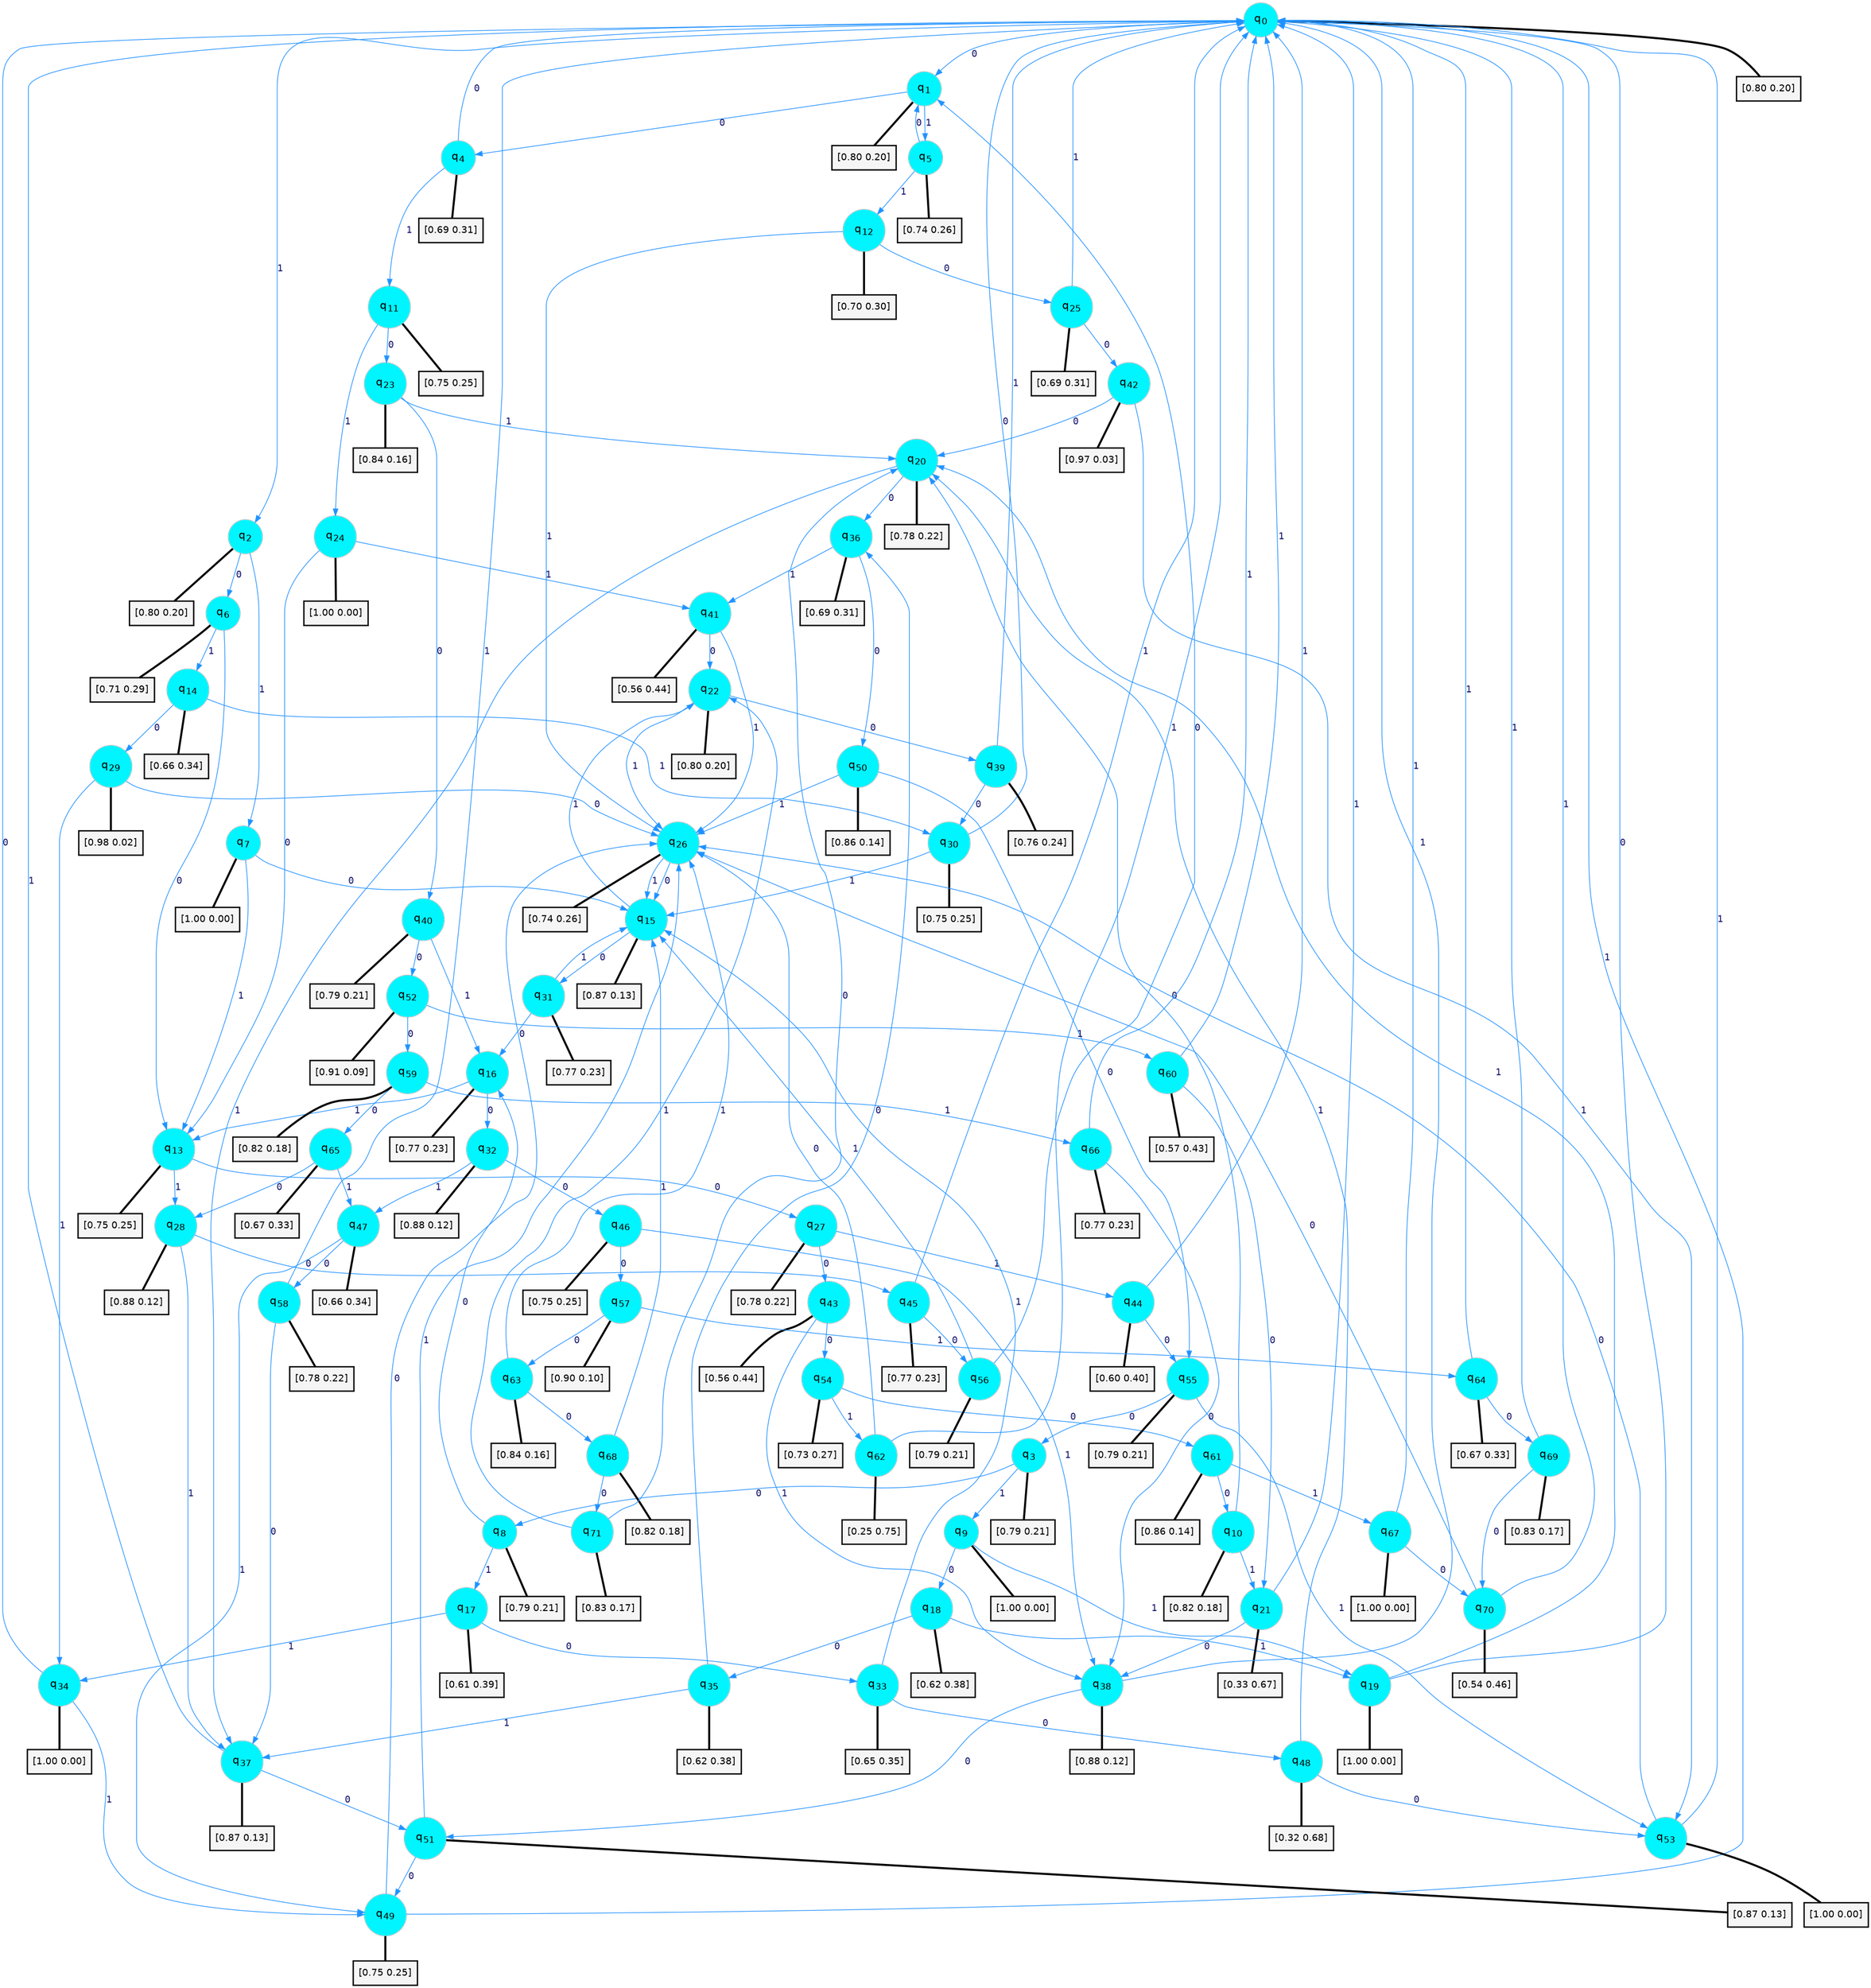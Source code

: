 digraph G {
graph [
bgcolor=transparent, dpi=300, rankdir=TD, size="40,25"];
node [
color=gray, fillcolor=turquoise1, fontcolor=black, fontname=Helvetica, fontsize=16, fontweight=bold, shape=circle, style=filled];
edge [
arrowsize=1, color=dodgerblue1, fontcolor=midnightblue, fontname=courier, fontweight=bold, penwidth=1, style=solid, weight=20];
0[label=<q<SUB>0</SUB>>];
1[label=<q<SUB>1</SUB>>];
2[label=<q<SUB>2</SUB>>];
3[label=<q<SUB>3</SUB>>];
4[label=<q<SUB>4</SUB>>];
5[label=<q<SUB>5</SUB>>];
6[label=<q<SUB>6</SUB>>];
7[label=<q<SUB>7</SUB>>];
8[label=<q<SUB>8</SUB>>];
9[label=<q<SUB>9</SUB>>];
10[label=<q<SUB>10</SUB>>];
11[label=<q<SUB>11</SUB>>];
12[label=<q<SUB>12</SUB>>];
13[label=<q<SUB>13</SUB>>];
14[label=<q<SUB>14</SUB>>];
15[label=<q<SUB>15</SUB>>];
16[label=<q<SUB>16</SUB>>];
17[label=<q<SUB>17</SUB>>];
18[label=<q<SUB>18</SUB>>];
19[label=<q<SUB>19</SUB>>];
20[label=<q<SUB>20</SUB>>];
21[label=<q<SUB>21</SUB>>];
22[label=<q<SUB>22</SUB>>];
23[label=<q<SUB>23</SUB>>];
24[label=<q<SUB>24</SUB>>];
25[label=<q<SUB>25</SUB>>];
26[label=<q<SUB>26</SUB>>];
27[label=<q<SUB>27</SUB>>];
28[label=<q<SUB>28</SUB>>];
29[label=<q<SUB>29</SUB>>];
30[label=<q<SUB>30</SUB>>];
31[label=<q<SUB>31</SUB>>];
32[label=<q<SUB>32</SUB>>];
33[label=<q<SUB>33</SUB>>];
34[label=<q<SUB>34</SUB>>];
35[label=<q<SUB>35</SUB>>];
36[label=<q<SUB>36</SUB>>];
37[label=<q<SUB>37</SUB>>];
38[label=<q<SUB>38</SUB>>];
39[label=<q<SUB>39</SUB>>];
40[label=<q<SUB>40</SUB>>];
41[label=<q<SUB>41</SUB>>];
42[label=<q<SUB>42</SUB>>];
43[label=<q<SUB>43</SUB>>];
44[label=<q<SUB>44</SUB>>];
45[label=<q<SUB>45</SUB>>];
46[label=<q<SUB>46</SUB>>];
47[label=<q<SUB>47</SUB>>];
48[label=<q<SUB>48</SUB>>];
49[label=<q<SUB>49</SUB>>];
50[label=<q<SUB>50</SUB>>];
51[label=<q<SUB>51</SUB>>];
52[label=<q<SUB>52</SUB>>];
53[label=<q<SUB>53</SUB>>];
54[label=<q<SUB>54</SUB>>];
55[label=<q<SUB>55</SUB>>];
56[label=<q<SUB>56</SUB>>];
57[label=<q<SUB>57</SUB>>];
58[label=<q<SUB>58</SUB>>];
59[label=<q<SUB>59</SUB>>];
60[label=<q<SUB>60</SUB>>];
61[label=<q<SUB>61</SUB>>];
62[label=<q<SUB>62</SUB>>];
63[label=<q<SUB>63</SUB>>];
64[label=<q<SUB>64</SUB>>];
65[label=<q<SUB>65</SUB>>];
66[label=<q<SUB>66</SUB>>];
67[label=<q<SUB>67</SUB>>];
68[label=<q<SUB>68</SUB>>];
69[label=<q<SUB>69</SUB>>];
70[label=<q<SUB>70</SUB>>];
71[label=<q<SUB>71</SUB>>];
72[label="[0.80 0.20]", shape=box,fontcolor=black, fontname=Helvetica, fontsize=14, penwidth=2, fillcolor=whitesmoke,color=black];
73[label="[0.80 0.20]", shape=box,fontcolor=black, fontname=Helvetica, fontsize=14, penwidth=2, fillcolor=whitesmoke,color=black];
74[label="[0.80 0.20]", shape=box,fontcolor=black, fontname=Helvetica, fontsize=14, penwidth=2, fillcolor=whitesmoke,color=black];
75[label="[0.79 0.21]", shape=box,fontcolor=black, fontname=Helvetica, fontsize=14, penwidth=2, fillcolor=whitesmoke,color=black];
76[label="[0.69 0.31]", shape=box,fontcolor=black, fontname=Helvetica, fontsize=14, penwidth=2, fillcolor=whitesmoke,color=black];
77[label="[0.74 0.26]", shape=box,fontcolor=black, fontname=Helvetica, fontsize=14, penwidth=2, fillcolor=whitesmoke,color=black];
78[label="[0.71 0.29]", shape=box,fontcolor=black, fontname=Helvetica, fontsize=14, penwidth=2, fillcolor=whitesmoke,color=black];
79[label="[1.00 0.00]", shape=box,fontcolor=black, fontname=Helvetica, fontsize=14, penwidth=2, fillcolor=whitesmoke,color=black];
80[label="[0.79 0.21]", shape=box,fontcolor=black, fontname=Helvetica, fontsize=14, penwidth=2, fillcolor=whitesmoke,color=black];
81[label="[1.00 0.00]", shape=box,fontcolor=black, fontname=Helvetica, fontsize=14, penwidth=2, fillcolor=whitesmoke,color=black];
82[label="[0.82 0.18]", shape=box,fontcolor=black, fontname=Helvetica, fontsize=14, penwidth=2, fillcolor=whitesmoke,color=black];
83[label="[0.75 0.25]", shape=box,fontcolor=black, fontname=Helvetica, fontsize=14, penwidth=2, fillcolor=whitesmoke,color=black];
84[label="[0.70 0.30]", shape=box,fontcolor=black, fontname=Helvetica, fontsize=14, penwidth=2, fillcolor=whitesmoke,color=black];
85[label="[0.75 0.25]", shape=box,fontcolor=black, fontname=Helvetica, fontsize=14, penwidth=2, fillcolor=whitesmoke,color=black];
86[label="[0.66 0.34]", shape=box,fontcolor=black, fontname=Helvetica, fontsize=14, penwidth=2, fillcolor=whitesmoke,color=black];
87[label="[0.87 0.13]", shape=box,fontcolor=black, fontname=Helvetica, fontsize=14, penwidth=2, fillcolor=whitesmoke,color=black];
88[label="[0.77 0.23]", shape=box,fontcolor=black, fontname=Helvetica, fontsize=14, penwidth=2, fillcolor=whitesmoke,color=black];
89[label="[0.61 0.39]", shape=box,fontcolor=black, fontname=Helvetica, fontsize=14, penwidth=2, fillcolor=whitesmoke,color=black];
90[label="[0.62 0.38]", shape=box,fontcolor=black, fontname=Helvetica, fontsize=14, penwidth=2, fillcolor=whitesmoke,color=black];
91[label="[1.00 0.00]", shape=box,fontcolor=black, fontname=Helvetica, fontsize=14, penwidth=2, fillcolor=whitesmoke,color=black];
92[label="[0.78 0.22]", shape=box,fontcolor=black, fontname=Helvetica, fontsize=14, penwidth=2, fillcolor=whitesmoke,color=black];
93[label="[0.33 0.67]", shape=box,fontcolor=black, fontname=Helvetica, fontsize=14, penwidth=2, fillcolor=whitesmoke,color=black];
94[label="[0.80 0.20]", shape=box,fontcolor=black, fontname=Helvetica, fontsize=14, penwidth=2, fillcolor=whitesmoke,color=black];
95[label="[0.84 0.16]", shape=box,fontcolor=black, fontname=Helvetica, fontsize=14, penwidth=2, fillcolor=whitesmoke,color=black];
96[label="[1.00 0.00]", shape=box,fontcolor=black, fontname=Helvetica, fontsize=14, penwidth=2, fillcolor=whitesmoke,color=black];
97[label="[0.69 0.31]", shape=box,fontcolor=black, fontname=Helvetica, fontsize=14, penwidth=2, fillcolor=whitesmoke,color=black];
98[label="[0.74 0.26]", shape=box,fontcolor=black, fontname=Helvetica, fontsize=14, penwidth=2, fillcolor=whitesmoke,color=black];
99[label="[0.78 0.22]", shape=box,fontcolor=black, fontname=Helvetica, fontsize=14, penwidth=2, fillcolor=whitesmoke,color=black];
100[label="[0.88 0.12]", shape=box,fontcolor=black, fontname=Helvetica, fontsize=14, penwidth=2, fillcolor=whitesmoke,color=black];
101[label="[0.98 0.02]", shape=box,fontcolor=black, fontname=Helvetica, fontsize=14, penwidth=2, fillcolor=whitesmoke,color=black];
102[label="[0.75 0.25]", shape=box,fontcolor=black, fontname=Helvetica, fontsize=14, penwidth=2, fillcolor=whitesmoke,color=black];
103[label="[0.77 0.23]", shape=box,fontcolor=black, fontname=Helvetica, fontsize=14, penwidth=2, fillcolor=whitesmoke,color=black];
104[label="[0.88 0.12]", shape=box,fontcolor=black, fontname=Helvetica, fontsize=14, penwidth=2, fillcolor=whitesmoke,color=black];
105[label="[0.65 0.35]", shape=box,fontcolor=black, fontname=Helvetica, fontsize=14, penwidth=2, fillcolor=whitesmoke,color=black];
106[label="[1.00 0.00]", shape=box,fontcolor=black, fontname=Helvetica, fontsize=14, penwidth=2, fillcolor=whitesmoke,color=black];
107[label="[0.62 0.38]", shape=box,fontcolor=black, fontname=Helvetica, fontsize=14, penwidth=2, fillcolor=whitesmoke,color=black];
108[label="[0.69 0.31]", shape=box,fontcolor=black, fontname=Helvetica, fontsize=14, penwidth=2, fillcolor=whitesmoke,color=black];
109[label="[0.87 0.13]", shape=box,fontcolor=black, fontname=Helvetica, fontsize=14, penwidth=2, fillcolor=whitesmoke,color=black];
110[label="[0.88 0.12]", shape=box,fontcolor=black, fontname=Helvetica, fontsize=14, penwidth=2, fillcolor=whitesmoke,color=black];
111[label="[0.76 0.24]", shape=box,fontcolor=black, fontname=Helvetica, fontsize=14, penwidth=2, fillcolor=whitesmoke,color=black];
112[label="[0.79 0.21]", shape=box,fontcolor=black, fontname=Helvetica, fontsize=14, penwidth=2, fillcolor=whitesmoke,color=black];
113[label="[0.56 0.44]", shape=box,fontcolor=black, fontname=Helvetica, fontsize=14, penwidth=2, fillcolor=whitesmoke,color=black];
114[label="[0.97 0.03]", shape=box,fontcolor=black, fontname=Helvetica, fontsize=14, penwidth=2, fillcolor=whitesmoke,color=black];
115[label="[0.56 0.44]", shape=box,fontcolor=black, fontname=Helvetica, fontsize=14, penwidth=2, fillcolor=whitesmoke,color=black];
116[label="[0.60 0.40]", shape=box,fontcolor=black, fontname=Helvetica, fontsize=14, penwidth=2, fillcolor=whitesmoke,color=black];
117[label="[0.77 0.23]", shape=box,fontcolor=black, fontname=Helvetica, fontsize=14, penwidth=2, fillcolor=whitesmoke,color=black];
118[label="[0.75 0.25]", shape=box,fontcolor=black, fontname=Helvetica, fontsize=14, penwidth=2, fillcolor=whitesmoke,color=black];
119[label="[0.66 0.34]", shape=box,fontcolor=black, fontname=Helvetica, fontsize=14, penwidth=2, fillcolor=whitesmoke,color=black];
120[label="[0.32 0.68]", shape=box,fontcolor=black, fontname=Helvetica, fontsize=14, penwidth=2, fillcolor=whitesmoke,color=black];
121[label="[0.75 0.25]", shape=box,fontcolor=black, fontname=Helvetica, fontsize=14, penwidth=2, fillcolor=whitesmoke,color=black];
122[label="[0.86 0.14]", shape=box,fontcolor=black, fontname=Helvetica, fontsize=14, penwidth=2, fillcolor=whitesmoke,color=black];
123[label="[0.87 0.13]", shape=box,fontcolor=black, fontname=Helvetica, fontsize=14, penwidth=2, fillcolor=whitesmoke,color=black];
124[label="[0.91 0.09]", shape=box,fontcolor=black, fontname=Helvetica, fontsize=14, penwidth=2, fillcolor=whitesmoke,color=black];
125[label="[1.00 0.00]", shape=box,fontcolor=black, fontname=Helvetica, fontsize=14, penwidth=2, fillcolor=whitesmoke,color=black];
126[label="[0.73 0.27]", shape=box,fontcolor=black, fontname=Helvetica, fontsize=14, penwidth=2, fillcolor=whitesmoke,color=black];
127[label="[0.79 0.21]", shape=box,fontcolor=black, fontname=Helvetica, fontsize=14, penwidth=2, fillcolor=whitesmoke,color=black];
128[label="[0.79 0.21]", shape=box,fontcolor=black, fontname=Helvetica, fontsize=14, penwidth=2, fillcolor=whitesmoke,color=black];
129[label="[0.90 0.10]", shape=box,fontcolor=black, fontname=Helvetica, fontsize=14, penwidth=2, fillcolor=whitesmoke,color=black];
130[label="[0.78 0.22]", shape=box,fontcolor=black, fontname=Helvetica, fontsize=14, penwidth=2, fillcolor=whitesmoke,color=black];
131[label="[0.82 0.18]", shape=box,fontcolor=black, fontname=Helvetica, fontsize=14, penwidth=2, fillcolor=whitesmoke,color=black];
132[label="[0.57 0.43]", shape=box,fontcolor=black, fontname=Helvetica, fontsize=14, penwidth=2, fillcolor=whitesmoke,color=black];
133[label="[0.86 0.14]", shape=box,fontcolor=black, fontname=Helvetica, fontsize=14, penwidth=2, fillcolor=whitesmoke,color=black];
134[label="[0.25 0.75]", shape=box,fontcolor=black, fontname=Helvetica, fontsize=14, penwidth=2, fillcolor=whitesmoke,color=black];
135[label="[0.84 0.16]", shape=box,fontcolor=black, fontname=Helvetica, fontsize=14, penwidth=2, fillcolor=whitesmoke,color=black];
136[label="[0.67 0.33]", shape=box,fontcolor=black, fontname=Helvetica, fontsize=14, penwidth=2, fillcolor=whitesmoke,color=black];
137[label="[0.67 0.33]", shape=box,fontcolor=black, fontname=Helvetica, fontsize=14, penwidth=2, fillcolor=whitesmoke,color=black];
138[label="[0.77 0.23]", shape=box,fontcolor=black, fontname=Helvetica, fontsize=14, penwidth=2, fillcolor=whitesmoke,color=black];
139[label="[1.00 0.00]", shape=box,fontcolor=black, fontname=Helvetica, fontsize=14, penwidth=2, fillcolor=whitesmoke,color=black];
140[label="[0.82 0.18]", shape=box,fontcolor=black, fontname=Helvetica, fontsize=14, penwidth=2, fillcolor=whitesmoke,color=black];
141[label="[0.83 0.17]", shape=box,fontcolor=black, fontname=Helvetica, fontsize=14, penwidth=2, fillcolor=whitesmoke,color=black];
142[label="[0.54 0.46]", shape=box,fontcolor=black, fontname=Helvetica, fontsize=14, penwidth=2, fillcolor=whitesmoke,color=black];
143[label="[0.83 0.17]", shape=box,fontcolor=black, fontname=Helvetica, fontsize=14, penwidth=2, fillcolor=whitesmoke,color=black];
0->1 [label=0];
0->2 [label=1];
0->72 [arrowhead=none, penwidth=3,color=black];
1->4 [label=0];
1->5 [label=1];
1->73 [arrowhead=none, penwidth=3,color=black];
2->6 [label=0];
2->7 [label=1];
2->74 [arrowhead=none, penwidth=3,color=black];
3->8 [label=0];
3->9 [label=1];
3->75 [arrowhead=none, penwidth=3,color=black];
4->0 [label=0];
4->11 [label=1];
4->76 [arrowhead=none, penwidth=3,color=black];
5->1 [label=0];
5->12 [label=1];
5->77 [arrowhead=none, penwidth=3,color=black];
6->13 [label=0];
6->14 [label=1];
6->78 [arrowhead=none, penwidth=3,color=black];
7->15 [label=0];
7->13 [label=1];
7->79 [arrowhead=none, penwidth=3,color=black];
8->16 [label=0];
8->17 [label=1];
8->80 [arrowhead=none, penwidth=3,color=black];
9->18 [label=0];
9->19 [label=1];
9->81 [arrowhead=none, penwidth=3,color=black];
10->20 [label=0];
10->21 [label=1];
10->82 [arrowhead=none, penwidth=3,color=black];
11->23 [label=0];
11->24 [label=1];
11->83 [arrowhead=none, penwidth=3,color=black];
12->25 [label=0];
12->26 [label=1];
12->84 [arrowhead=none, penwidth=3,color=black];
13->27 [label=0];
13->28 [label=1];
13->85 [arrowhead=none, penwidth=3,color=black];
14->29 [label=0];
14->30 [label=1];
14->86 [arrowhead=none, penwidth=3,color=black];
15->31 [label=0];
15->22 [label=1];
15->87 [arrowhead=none, penwidth=3,color=black];
16->32 [label=0];
16->13 [label=1];
16->88 [arrowhead=none, penwidth=3,color=black];
17->33 [label=0];
17->34 [label=1];
17->89 [arrowhead=none, penwidth=3,color=black];
18->35 [label=0];
18->19 [label=1];
18->90 [arrowhead=none, penwidth=3,color=black];
19->0 [label=0];
19->20 [label=1];
19->91 [arrowhead=none, penwidth=3,color=black];
20->36 [label=0];
20->37 [label=1];
20->92 [arrowhead=none, penwidth=3,color=black];
21->38 [label=0];
21->0 [label=1];
21->93 [arrowhead=none, penwidth=3,color=black];
22->39 [label=0];
22->26 [label=1];
22->94 [arrowhead=none, penwidth=3,color=black];
23->40 [label=0];
23->20 [label=1];
23->95 [arrowhead=none, penwidth=3,color=black];
24->13 [label=0];
24->41 [label=1];
24->96 [arrowhead=none, penwidth=3,color=black];
25->42 [label=0];
25->0 [label=1];
25->97 [arrowhead=none, penwidth=3,color=black];
26->15 [label=0];
26->15 [label=1];
26->98 [arrowhead=none, penwidth=3,color=black];
27->43 [label=0];
27->44 [label=1];
27->99 [arrowhead=none, penwidth=3,color=black];
28->45 [label=0];
28->37 [label=1];
28->100 [arrowhead=none, penwidth=3,color=black];
29->26 [label=0];
29->34 [label=1];
29->101 [arrowhead=none, penwidth=3,color=black];
30->0 [label=0];
30->15 [label=1];
30->102 [arrowhead=none, penwidth=3,color=black];
31->16 [label=0];
31->15 [label=1];
31->103 [arrowhead=none, penwidth=3,color=black];
32->46 [label=0];
32->47 [label=1];
32->104 [arrowhead=none, penwidth=3,color=black];
33->48 [label=0];
33->15 [label=1];
33->105 [arrowhead=none, penwidth=3,color=black];
34->0 [label=0];
34->49 [label=1];
34->106 [arrowhead=none, penwidth=3,color=black];
35->36 [label=0];
35->37 [label=1];
35->107 [arrowhead=none, penwidth=3,color=black];
36->50 [label=0];
36->41 [label=1];
36->108 [arrowhead=none, penwidth=3,color=black];
37->51 [label=0];
37->0 [label=1];
37->109 [arrowhead=none, penwidth=3,color=black];
38->51 [label=0];
38->0 [label=1];
38->110 [arrowhead=none, penwidth=3,color=black];
39->30 [label=0];
39->0 [label=1];
39->111 [arrowhead=none, penwidth=3,color=black];
40->52 [label=0];
40->16 [label=1];
40->112 [arrowhead=none, penwidth=3,color=black];
41->22 [label=0];
41->26 [label=1];
41->113 [arrowhead=none, penwidth=3,color=black];
42->20 [label=0];
42->53 [label=1];
42->114 [arrowhead=none, penwidth=3,color=black];
43->54 [label=0];
43->38 [label=1];
43->115 [arrowhead=none, penwidth=3,color=black];
44->55 [label=0];
44->0 [label=1];
44->116 [arrowhead=none, penwidth=3,color=black];
45->56 [label=0];
45->0 [label=1];
45->117 [arrowhead=none, penwidth=3,color=black];
46->57 [label=0];
46->38 [label=1];
46->118 [arrowhead=none, penwidth=3,color=black];
47->58 [label=0];
47->49 [label=1];
47->119 [arrowhead=none, penwidth=3,color=black];
48->53 [label=0];
48->20 [label=1];
48->120 [arrowhead=none, penwidth=3,color=black];
49->26 [label=0];
49->0 [label=1];
49->121 [arrowhead=none, penwidth=3,color=black];
50->55 [label=0];
50->26 [label=1];
50->122 [arrowhead=none, penwidth=3,color=black];
51->49 [label=0];
51->26 [label=1];
51->123 [arrowhead=none, penwidth=3,color=black];
52->59 [label=0];
52->60 [label=1];
52->124 [arrowhead=none, penwidth=3,color=black];
53->26 [label=0];
53->0 [label=1];
53->125 [arrowhead=none, penwidth=3,color=black];
54->61 [label=0];
54->62 [label=1];
54->126 [arrowhead=none, penwidth=3,color=black];
55->3 [label=0];
55->53 [label=1];
55->127 [arrowhead=none, penwidth=3,color=black];
56->1 [label=0];
56->15 [label=1];
56->128 [arrowhead=none, penwidth=3,color=black];
57->63 [label=0];
57->64 [label=1];
57->129 [arrowhead=none, penwidth=3,color=black];
58->37 [label=0];
58->0 [label=1];
58->130 [arrowhead=none, penwidth=3,color=black];
59->65 [label=0];
59->66 [label=1];
59->131 [arrowhead=none, penwidth=3,color=black];
60->21 [label=0];
60->0 [label=1];
60->132 [arrowhead=none, penwidth=3,color=black];
61->10 [label=0];
61->67 [label=1];
61->133 [arrowhead=none, penwidth=3,color=black];
62->26 [label=0];
62->0 [label=1];
62->134 [arrowhead=none, penwidth=3,color=black];
63->68 [label=0];
63->26 [label=1];
63->135 [arrowhead=none, penwidth=3,color=black];
64->69 [label=0];
64->0 [label=1];
64->136 [arrowhead=none, penwidth=3,color=black];
65->28 [label=0];
65->47 [label=1];
65->137 [arrowhead=none, penwidth=3,color=black];
66->38 [label=0];
66->0 [label=1];
66->138 [arrowhead=none, penwidth=3,color=black];
67->70 [label=0];
67->0 [label=1];
67->139 [arrowhead=none, penwidth=3,color=black];
68->71 [label=0];
68->15 [label=1];
68->140 [arrowhead=none, penwidth=3,color=black];
69->70 [label=0];
69->0 [label=1];
69->141 [arrowhead=none, penwidth=3,color=black];
70->26 [label=0];
70->0 [label=1];
70->142 [arrowhead=none, penwidth=3,color=black];
71->20 [label=0];
71->22 [label=1];
71->143 [arrowhead=none, penwidth=3,color=black];
}
